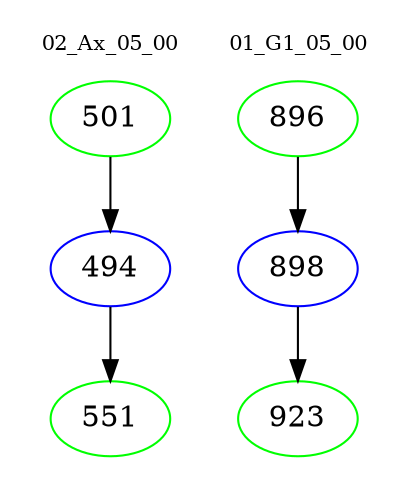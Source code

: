 digraph{
subgraph cluster_0 {
color = white
label = "02_Ax_05_00";
fontsize=10;
T0_501 [label="501", color="green"]
T0_501 -> T0_494 [color="black"]
T0_494 [label="494", color="blue"]
T0_494 -> T0_551 [color="black"]
T0_551 [label="551", color="green"]
}
subgraph cluster_1 {
color = white
label = "01_G1_05_00";
fontsize=10;
T1_896 [label="896", color="green"]
T1_896 -> T1_898 [color="black"]
T1_898 [label="898", color="blue"]
T1_898 -> T1_923 [color="black"]
T1_923 [label="923", color="green"]
}
}

